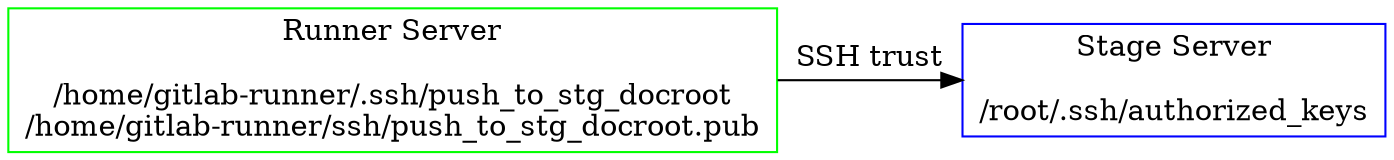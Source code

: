 digraph G {
  node [ shape = box ];

  gitlab_runner [ label = "Runner Server\n\n/home/gitlab-runner/.ssh/push_to_stg_docroot\n/home/gitlab-runner/ssh/push_to_stg_docroot.pub"  color = green  style = filled fillcolor = white ]

  stage [ label = "Stage Server\n\n/root/.ssh/authorized_keys\n"  color = blue  style = filled fillcolor = white ]


  gitlab_runner -> stage [constraint=false label = "SSH trust" ];
}
